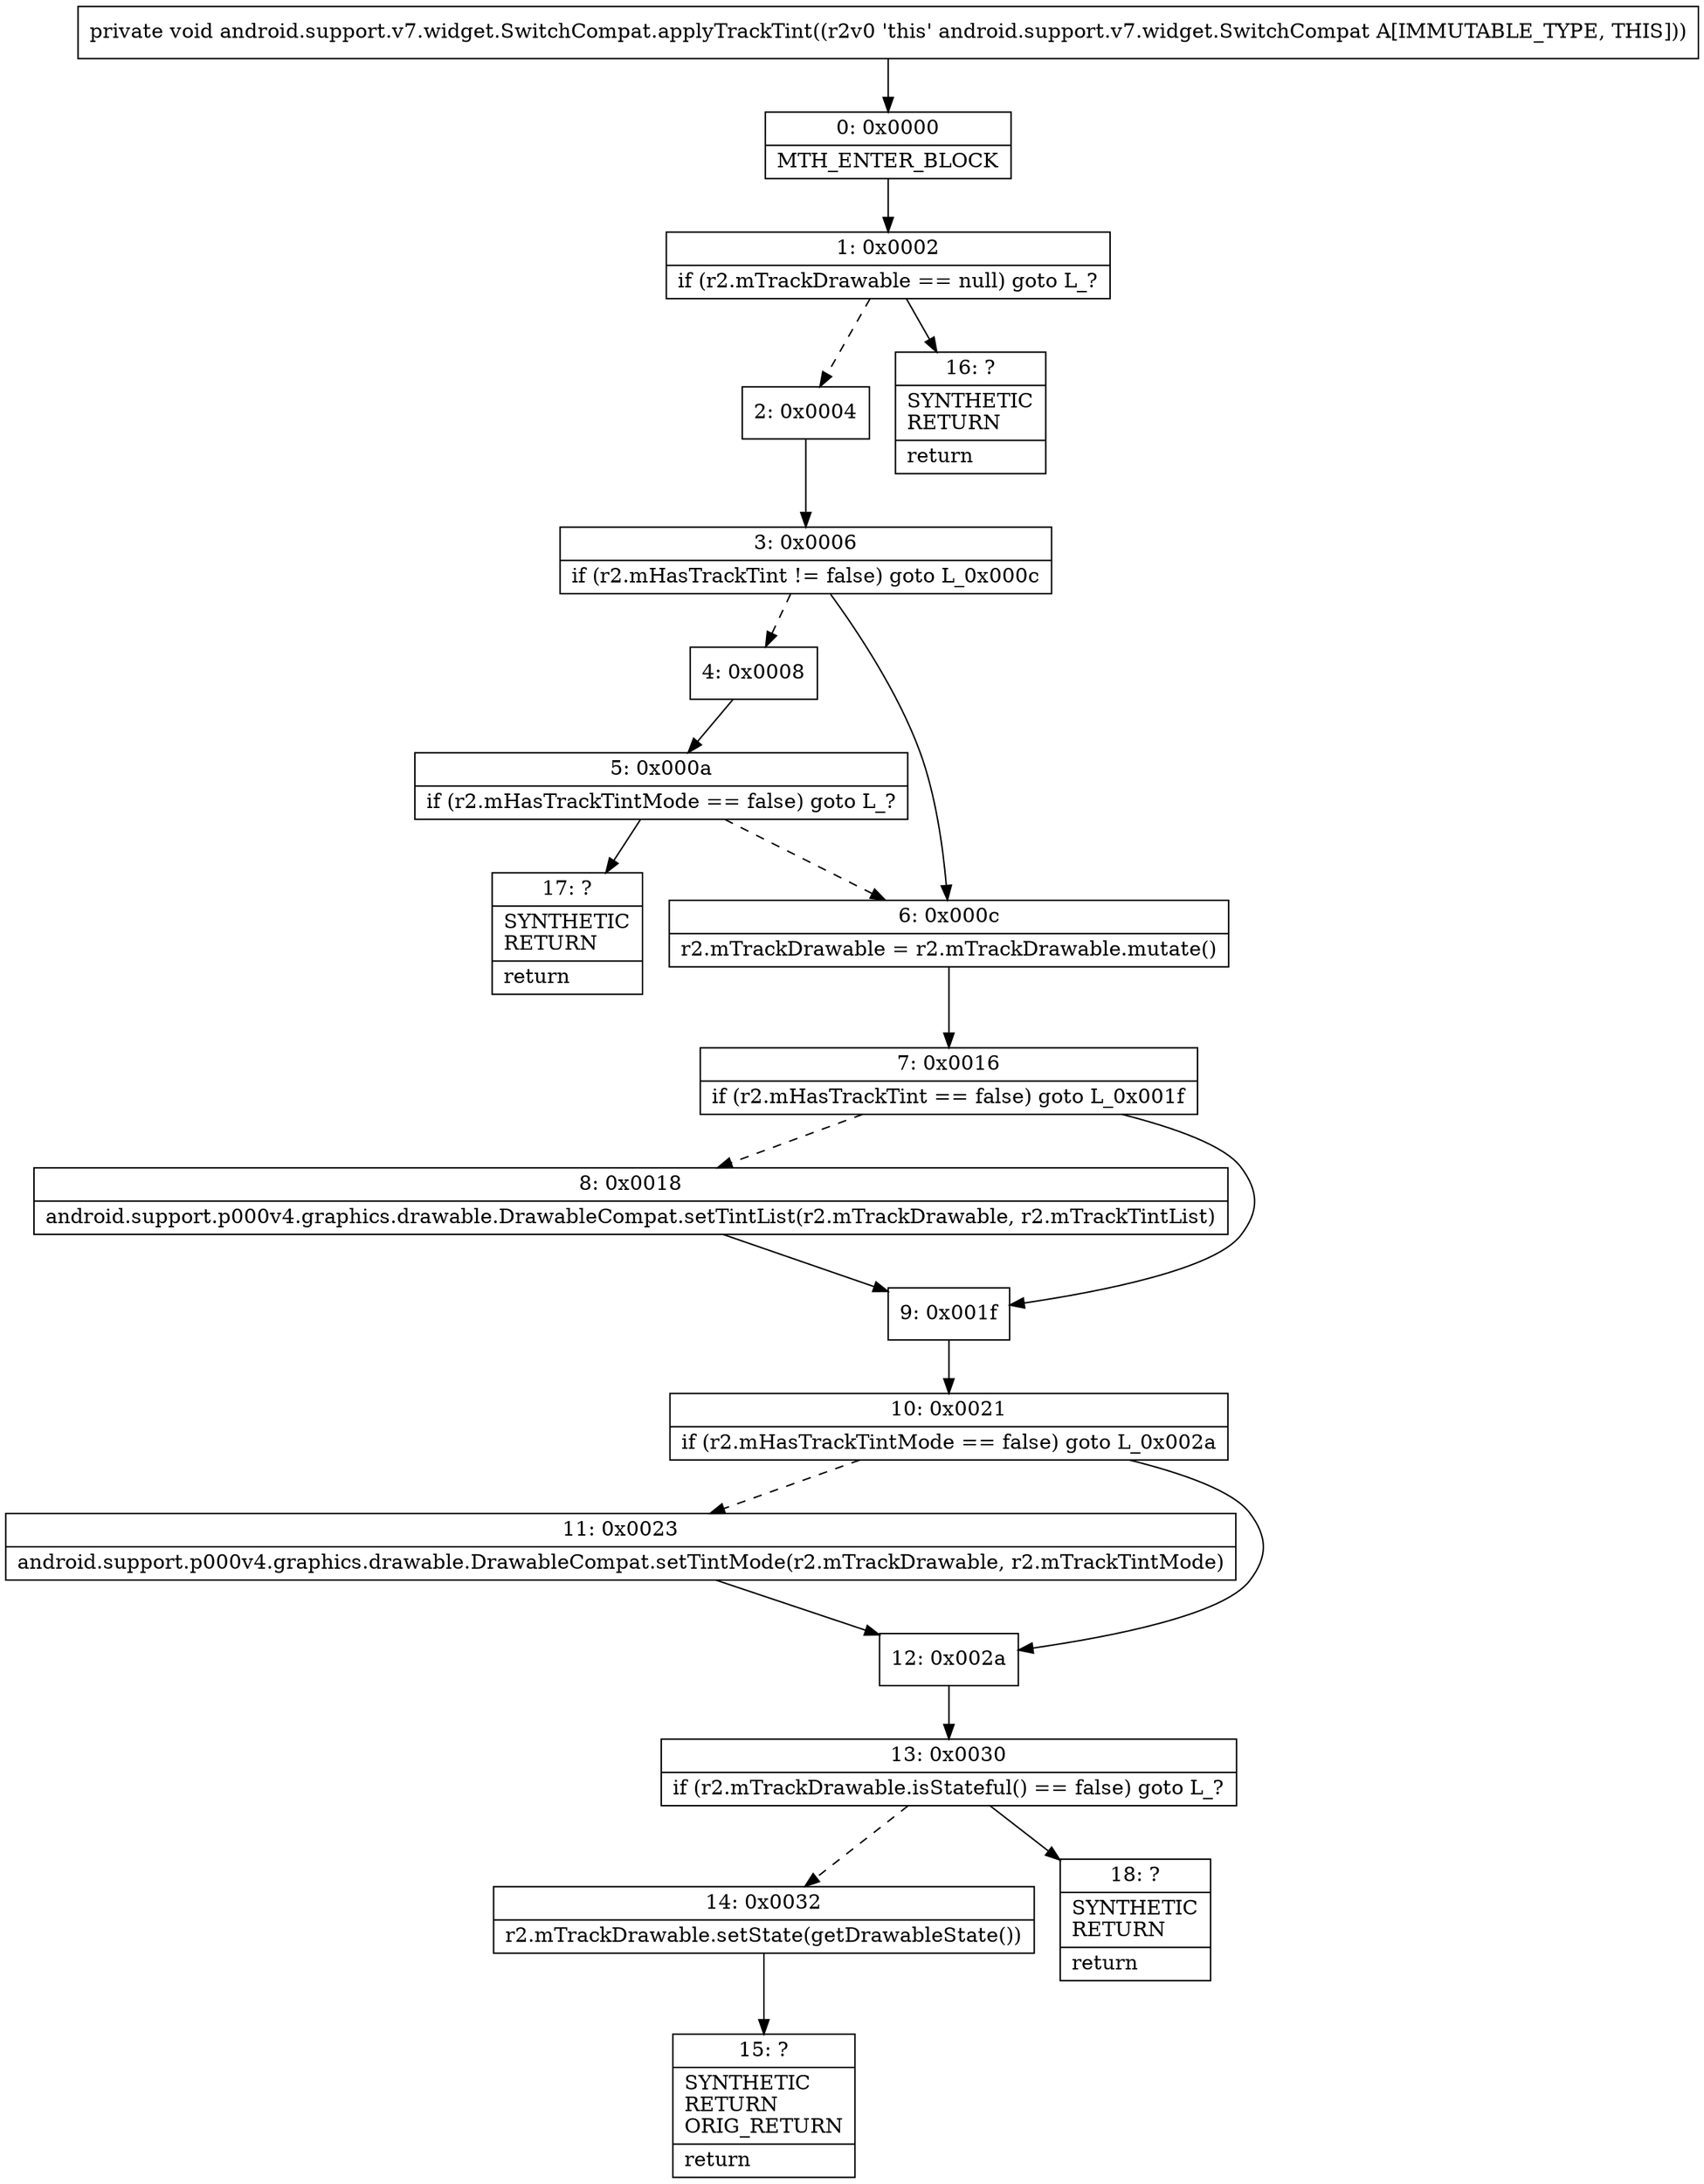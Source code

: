 digraph "CFG forandroid.support.v7.widget.SwitchCompat.applyTrackTint()V" {
Node_0 [shape=record,label="{0\:\ 0x0000|MTH_ENTER_BLOCK\l}"];
Node_1 [shape=record,label="{1\:\ 0x0002|if (r2.mTrackDrawable == null) goto L_?\l}"];
Node_2 [shape=record,label="{2\:\ 0x0004}"];
Node_3 [shape=record,label="{3\:\ 0x0006|if (r2.mHasTrackTint != false) goto L_0x000c\l}"];
Node_4 [shape=record,label="{4\:\ 0x0008}"];
Node_5 [shape=record,label="{5\:\ 0x000a|if (r2.mHasTrackTintMode == false) goto L_?\l}"];
Node_6 [shape=record,label="{6\:\ 0x000c|r2.mTrackDrawable = r2.mTrackDrawable.mutate()\l}"];
Node_7 [shape=record,label="{7\:\ 0x0016|if (r2.mHasTrackTint == false) goto L_0x001f\l}"];
Node_8 [shape=record,label="{8\:\ 0x0018|android.support.p000v4.graphics.drawable.DrawableCompat.setTintList(r2.mTrackDrawable, r2.mTrackTintList)\l}"];
Node_9 [shape=record,label="{9\:\ 0x001f}"];
Node_10 [shape=record,label="{10\:\ 0x0021|if (r2.mHasTrackTintMode == false) goto L_0x002a\l}"];
Node_11 [shape=record,label="{11\:\ 0x0023|android.support.p000v4.graphics.drawable.DrawableCompat.setTintMode(r2.mTrackDrawable, r2.mTrackTintMode)\l}"];
Node_12 [shape=record,label="{12\:\ 0x002a}"];
Node_13 [shape=record,label="{13\:\ 0x0030|if (r2.mTrackDrawable.isStateful() == false) goto L_?\l}"];
Node_14 [shape=record,label="{14\:\ 0x0032|r2.mTrackDrawable.setState(getDrawableState())\l}"];
Node_15 [shape=record,label="{15\:\ ?|SYNTHETIC\lRETURN\lORIG_RETURN\l|return\l}"];
Node_16 [shape=record,label="{16\:\ ?|SYNTHETIC\lRETURN\l|return\l}"];
Node_17 [shape=record,label="{17\:\ ?|SYNTHETIC\lRETURN\l|return\l}"];
Node_18 [shape=record,label="{18\:\ ?|SYNTHETIC\lRETURN\l|return\l}"];
MethodNode[shape=record,label="{private void android.support.v7.widget.SwitchCompat.applyTrackTint((r2v0 'this' android.support.v7.widget.SwitchCompat A[IMMUTABLE_TYPE, THIS])) }"];
MethodNode -> Node_0;
Node_0 -> Node_1;
Node_1 -> Node_2[style=dashed];
Node_1 -> Node_16;
Node_2 -> Node_3;
Node_3 -> Node_4[style=dashed];
Node_3 -> Node_6;
Node_4 -> Node_5;
Node_5 -> Node_6[style=dashed];
Node_5 -> Node_17;
Node_6 -> Node_7;
Node_7 -> Node_8[style=dashed];
Node_7 -> Node_9;
Node_8 -> Node_9;
Node_9 -> Node_10;
Node_10 -> Node_11[style=dashed];
Node_10 -> Node_12;
Node_11 -> Node_12;
Node_12 -> Node_13;
Node_13 -> Node_14[style=dashed];
Node_13 -> Node_18;
Node_14 -> Node_15;
}

